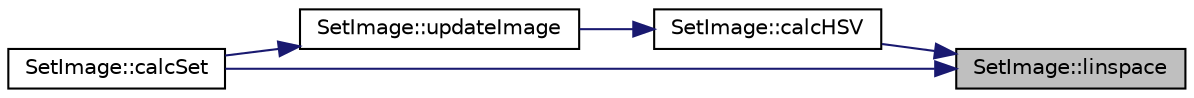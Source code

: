 digraph "SetImage::linspace"
{
 // LATEX_PDF_SIZE
  edge [fontname="Helvetica",fontsize="10",labelfontname="Helvetica",labelfontsize="10"];
  node [fontname="Helvetica",fontsize="10",shape=record];
  rankdir="RL";
  Node1 [label="SetImage::linspace",height=0.2,width=0.4,color="black", fillcolor="grey75", style="filled", fontcolor="black",tooltip=" "];
  Node1 -> Node2 [dir="back",color="midnightblue",fontsize="10",style="solid",fontname="Helvetica"];
  Node2 [label="SetImage::calcHSV",height=0.2,width=0.4,color="black", fillcolor="white", style="filled",URL="$class_set_image.html#a636b908014c55c873ace4a243f1890d7",tooltip=" "];
  Node2 -> Node3 [dir="back",color="midnightblue",fontsize="10",style="solid",fontname="Helvetica"];
  Node3 [label="SetImage::updateImage",height=0.2,width=0.4,color="black", fillcolor="white", style="filled",URL="$class_set_image.html#acb5f583b7e8dcdb8d08ff67897202b3f",tooltip="Scales and updates span coordinates."];
  Node3 -> Node4 [dir="back",color="midnightblue",fontsize="10",style="solid",fontname="Helvetica"];
  Node4 [label="SetImage::calcSet",height=0.2,width=0.4,color="black", fillcolor="white", style="filled",URL="$class_set_image.html#a48d73919206a46f6b7fcb4c0ba1af5bb",tooltip="Set Calculation."];
  Node1 -> Node4 [dir="back",color="midnightblue",fontsize="10",style="solid",fontname="Helvetica"];
}
